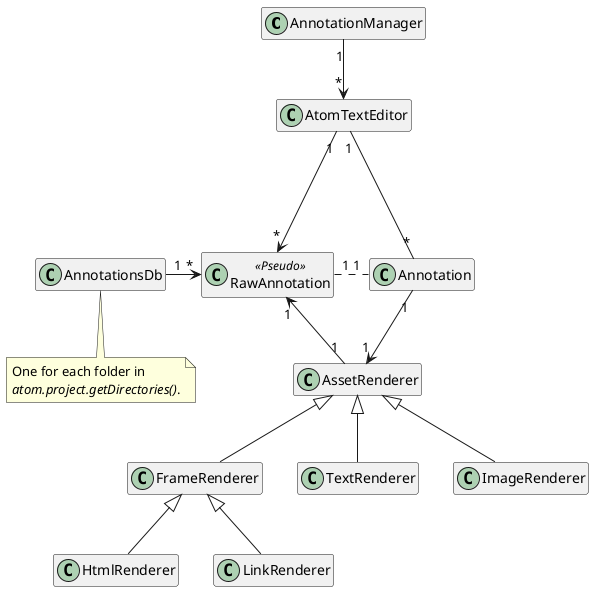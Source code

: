 @startuml
hide empty members

class AnnotationManager
together {
    class AnnotationsDb
    class RawAnnotation <<Pseudo>>
    class Annotation
}

class AssetRenderer
class FrameRenderer
class HtmlRenderer
class LinkRenderer
class TextRenderer

class AtomTextEditor

note bottom of AnnotationsDb
    One for each folder in
    <i>atom.project.getDirectories()</i>.
end note


AssetRenderer <|-- TextRenderer
AssetRenderer <|-- ImageRenderer
AssetRenderer <|-- FrameRenderer
FrameRenderer <|-- HtmlRenderer
FrameRenderer <|-- LinkRenderer

Annotation "1" --> "1" AssetRenderer
RawAnnotation "1" <-- "1" AssetRenderer
AnnotationsDb "1" -> "*" RawAnnotation
RawAnnotation "1" . "1" Annotation
AnnotationManager "1" --> "*" AtomTextEditor
AtomTextEditor "1" --> "*" RawAnnotation
AtomTextEditor "1" --- "*" Annotation
@enduml
